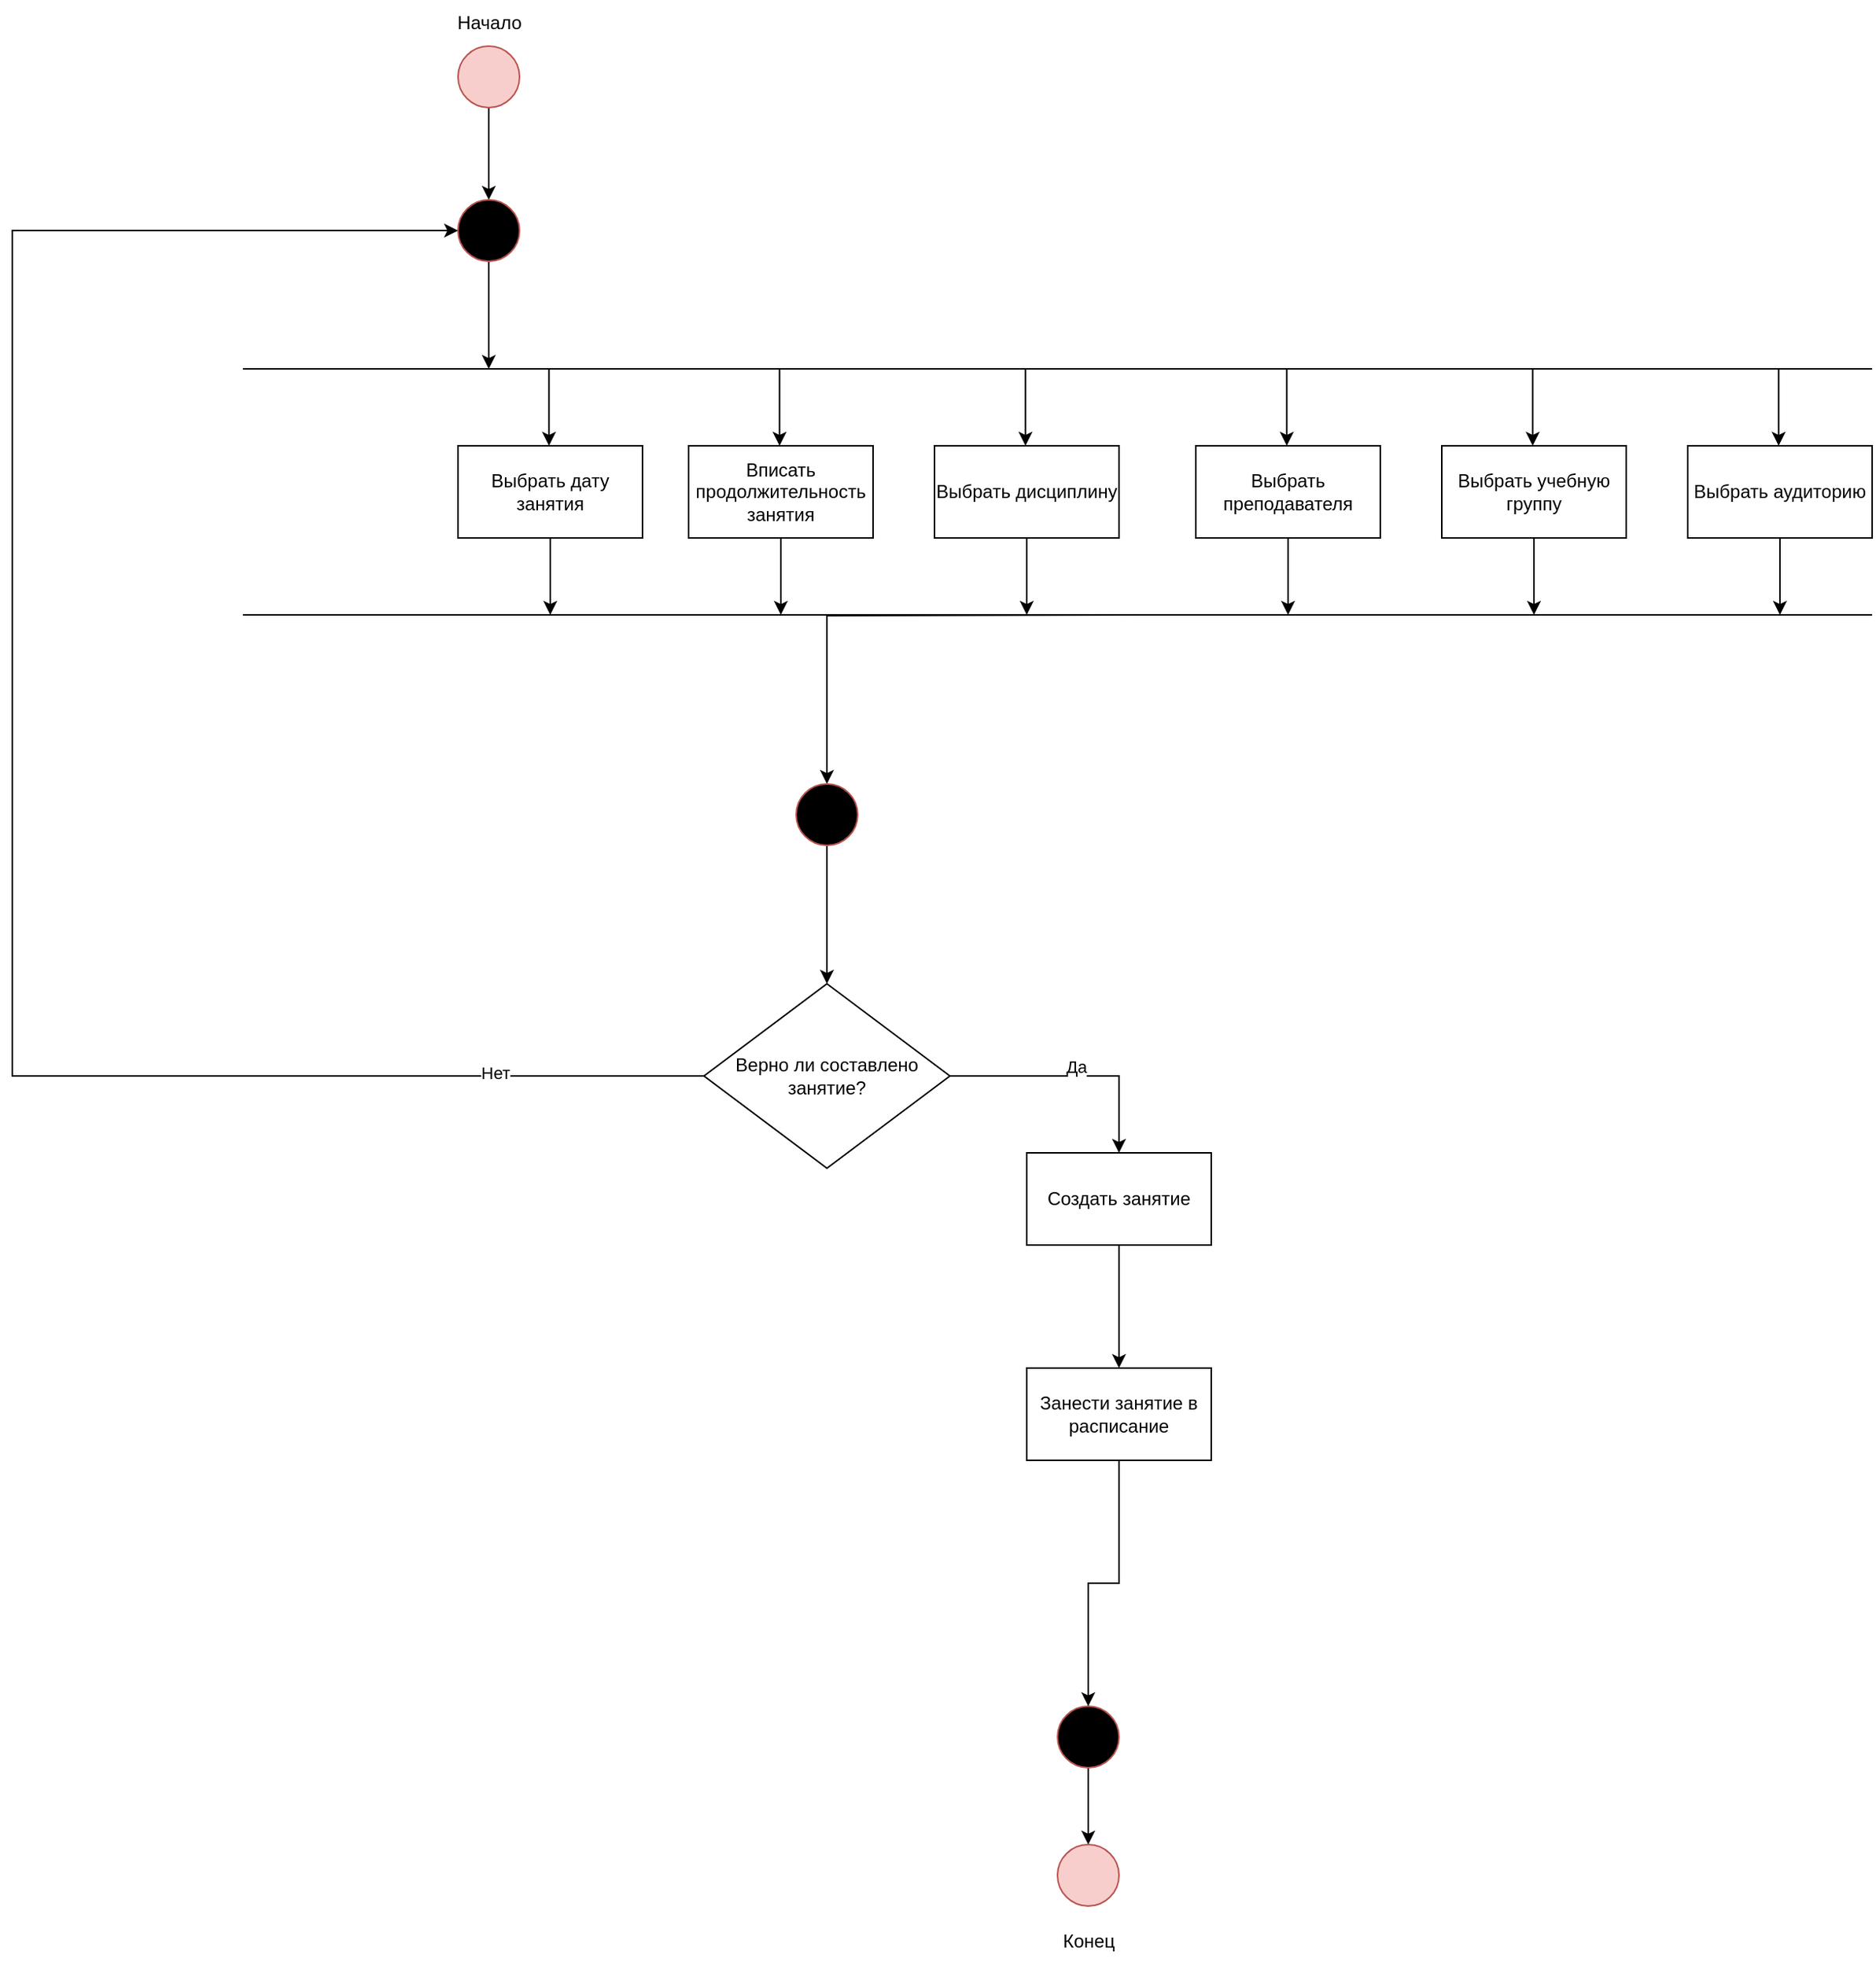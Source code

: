 <mxfile version="22.1.21" type="github" pages="4">
  <diagram name="Page-1" id="APp0cG6JQYRo6mk2IMLD">
    <mxGraphModel dx="1065" dy="2510" grid="1" gridSize="10" guides="1" tooltips="1" connect="1" arrows="1" fold="1" page="1" pageScale="1" pageWidth="850" pageHeight="1100" math="0" shadow="0">
      <root>
        <mxCell id="0" />
        <mxCell id="1" parent="0" />
        <mxCell id="e_kRhuvgqJsIiY15jq1Q-4" value="" style="edgeStyle=orthogonalEdgeStyle;rounded=0;orthogonalLoop=1;jettySize=auto;html=1;" parent="1" source="TOwJbUXCqbWIL33Sn3oK-2" target="e_kRhuvgqJsIiY15jq1Q-3" edge="1">
          <mxGeometry relative="1" as="geometry" />
        </mxCell>
        <mxCell id="TOwJbUXCqbWIL33Sn3oK-2" value="" style="ellipse;whiteSpace=wrap;html=1;aspect=fixed;fillColor=#f8cecc;strokeColor=#b85450;" parent="1" vertex="1">
          <mxGeometry x="1300" y="20" width="40" height="40" as="geometry" />
        </mxCell>
        <mxCell id="TOwJbUXCqbWIL33Sn3oK-3" value="Начало" style="text;html=1;align=center;verticalAlign=middle;resizable=0;points=[];autosize=1;strokeColor=none;fillColor=none;" parent="1" vertex="1">
          <mxGeometry x="1285" y="-10" width="70" height="30" as="geometry" />
        </mxCell>
        <mxCell id="TOwJbUXCqbWIL33Sn3oK-32" value="" style="edgeStyle=orthogonalEdgeStyle;rounded=0;orthogonalLoop=1;jettySize=auto;html=1;" parent="1" target="TOwJbUXCqbWIL33Sn3oK-31" edge="1" source="e_kRhuvgqJsIiY15jq1Q-63">
          <mxGeometry relative="1" as="geometry">
            <mxPoint x="1710.0" y="1110" as="sourcePoint" />
          </mxGeometry>
        </mxCell>
        <mxCell id="TOwJbUXCqbWIL33Sn3oK-31" value="" style="ellipse;whiteSpace=wrap;html=1;aspect=fixed;fillColor=#f8cecc;strokeColor=#b85450;" parent="1" vertex="1">
          <mxGeometry x="1690" y="1190" width="40" height="40" as="geometry" />
        </mxCell>
        <mxCell id="TOwJbUXCqbWIL33Sn3oK-35" value="Конец" style="text;html=1;align=center;verticalAlign=middle;resizable=0;points=[];autosize=1;strokeColor=none;fillColor=none;" parent="1" vertex="1">
          <mxGeometry x="1680" y="1238" width="60" height="30" as="geometry" />
        </mxCell>
        <mxCell id="e_kRhuvgqJsIiY15jq1Q-7" style="edgeStyle=orthogonalEdgeStyle;rounded=0;orthogonalLoop=1;jettySize=auto;html=1;" parent="1" source="e_kRhuvgqJsIiY15jq1Q-3" edge="1">
          <mxGeometry relative="1" as="geometry">
            <mxPoint x="1320" y="230" as="targetPoint" />
          </mxGeometry>
        </mxCell>
        <mxCell id="e_kRhuvgqJsIiY15jq1Q-3" value="" style="ellipse;whiteSpace=wrap;html=1;fillColor=#000000;strokeColor=#b85450;" parent="1" vertex="1">
          <mxGeometry x="1300" y="120" width="40" height="40" as="geometry" />
        </mxCell>
        <mxCell id="e_kRhuvgqJsIiY15jq1Q-5" value="" style="endArrow=none;html=1;rounded=0;" parent="1" edge="1">
          <mxGeometry width="50" height="50" relative="1" as="geometry">
            <mxPoint x="1160" y="230" as="sourcePoint" />
            <mxPoint x="2220" y="230" as="targetPoint" />
          </mxGeometry>
        </mxCell>
        <mxCell id="e_kRhuvgqJsIiY15jq1Q-14" value="Выбрать дату занятия" style="rounded=0;whiteSpace=wrap;html=1;" parent="1" vertex="1">
          <mxGeometry x="1300" y="280" width="120" height="60" as="geometry" />
        </mxCell>
        <mxCell id="e_kRhuvgqJsIiY15jq1Q-15" value="" style="endArrow=classic;html=1;rounded=0;exitX=0.5;exitY=1;exitDx=0;exitDy=0;" parent="1" source="e_kRhuvgqJsIiY15jq1Q-14" edge="1">
          <mxGeometry width="50" height="50" relative="1" as="geometry">
            <mxPoint x="1520" y="430" as="sourcePoint" />
            <mxPoint x="1360" y="390" as="targetPoint" />
          </mxGeometry>
        </mxCell>
        <mxCell id="e_kRhuvgqJsIiY15jq1Q-16" value="" style="endArrow=classic;html=1;rounded=0;exitX=0.5;exitY=1;exitDx=0;exitDy=0;" parent="1" edge="1">
          <mxGeometry width="50" height="50" relative="1" as="geometry">
            <mxPoint x="1359.17" y="230" as="sourcePoint" />
            <mxPoint x="1359.17" y="280" as="targetPoint" />
          </mxGeometry>
        </mxCell>
        <mxCell id="e_kRhuvgqJsIiY15jq1Q-17" value="Вписать продолжительность занятия" style="rounded=0;whiteSpace=wrap;html=1;" parent="1" vertex="1">
          <mxGeometry x="1450" y="280" width="120" height="60" as="geometry" />
        </mxCell>
        <mxCell id="e_kRhuvgqJsIiY15jq1Q-18" value="" style="endArrow=classic;html=1;rounded=0;exitX=0.5;exitY=1;exitDx=0;exitDy=0;" parent="1" source="e_kRhuvgqJsIiY15jq1Q-17" edge="1">
          <mxGeometry width="50" height="50" relative="1" as="geometry">
            <mxPoint x="1670" y="430" as="sourcePoint" />
            <mxPoint x="1510" y="390" as="targetPoint" />
          </mxGeometry>
        </mxCell>
        <mxCell id="e_kRhuvgqJsIiY15jq1Q-19" value="" style="endArrow=classic;html=1;rounded=0;exitX=0.5;exitY=1;exitDx=0;exitDy=0;" parent="1" edge="1">
          <mxGeometry width="50" height="50" relative="1" as="geometry">
            <mxPoint x="1509.17" y="230" as="sourcePoint" />
            <mxPoint x="1509.17" y="280" as="targetPoint" />
          </mxGeometry>
        </mxCell>
        <mxCell id="e_kRhuvgqJsIiY15jq1Q-20" value="Выбрать дисциплину" style="rounded=0;whiteSpace=wrap;html=1;" parent="1" vertex="1">
          <mxGeometry x="1610" y="280" width="120" height="60" as="geometry" />
        </mxCell>
        <mxCell id="e_kRhuvgqJsIiY15jq1Q-21" value="" style="endArrow=classic;html=1;rounded=0;exitX=0.5;exitY=1;exitDx=0;exitDy=0;" parent="1" source="e_kRhuvgqJsIiY15jq1Q-20" edge="1">
          <mxGeometry width="50" height="50" relative="1" as="geometry">
            <mxPoint x="1830" y="430" as="sourcePoint" />
            <mxPoint x="1670" y="390" as="targetPoint" />
          </mxGeometry>
        </mxCell>
        <mxCell id="e_kRhuvgqJsIiY15jq1Q-22" value="" style="endArrow=classic;html=1;rounded=0;exitX=0.5;exitY=1;exitDx=0;exitDy=0;" parent="1" edge="1">
          <mxGeometry width="50" height="50" relative="1" as="geometry">
            <mxPoint x="1669.17" y="230" as="sourcePoint" />
            <mxPoint x="1669.17" y="280" as="targetPoint" />
          </mxGeometry>
        </mxCell>
        <mxCell id="e_kRhuvgqJsIiY15jq1Q-26" value="Выбрать преподавателя" style="rounded=0;whiteSpace=wrap;html=1;" parent="1" vertex="1">
          <mxGeometry x="1780" y="280" width="120" height="60" as="geometry" />
        </mxCell>
        <mxCell id="e_kRhuvgqJsIiY15jq1Q-27" value="" style="endArrow=classic;html=1;rounded=0;exitX=0.5;exitY=1;exitDx=0;exitDy=0;" parent="1" source="e_kRhuvgqJsIiY15jq1Q-26" edge="1">
          <mxGeometry width="50" height="50" relative="1" as="geometry">
            <mxPoint x="2000" y="430" as="sourcePoint" />
            <mxPoint x="1840" y="390" as="targetPoint" />
          </mxGeometry>
        </mxCell>
        <mxCell id="e_kRhuvgqJsIiY15jq1Q-28" value="" style="endArrow=classic;html=1;rounded=0;exitX=0.5;exitY=1;exitDx=0;exitDy=0;" parent="1" edge="1">
          <mxGeometry width="50" height="50" relative="1" as="geometry">
            <mxPoint x="1839.17" y="230" as="sourcePoint" />
            <mxPoint x="1839.17" y="280" as="targetPoint" />
          </mxGeometry>
        </mxCell>
        <mxCell id="e_kRhuvgqJsIiY15jq1Q-29" value="Выбрать учебную группу" style="rounded=0;whiteSpace=wrap;html=1;" parent="1" vertex="1">
          <mxGeometry x="1940" y="280" width="120" height="60" as="geometry" />
        </mxCell>
        <mxCell id="e_kRhuvgqJsIiY15jq1Q-30" value="" style="endArrow=classic;html=1;rounded=0;exitX=0.5;exitY=1;exitDx=0;exitDy=0;" parent="1" source="e_kRhuvgqJsIiY15jq1Q-29" edge="1">
          <mxGeometry width="50" height="50" relative="1" as="geometry">
            <mxPoint x="2160" y="430" as="sourcePoint" />
            <mxPoint x="2000" y="390" as="targetPoint" />
          </mxGeometry>
        </mxCell>
        <mxCell id="e_kRhuvgqJsIiY15jq1Q-31" value="" style="endArrow=classic;html=1;rounded=0;exitX=0.5;exitY=1;exitDx=0;exitDy=0;" parent="1" edge="1">
          <mxGeometry width="50" height="50" relative="1" as="geometry">
            <mxPoint x="1999.17" y="230" as="sourcePoint" />
            <mxPoint x="1999.17" y="280" as="targetPoint" />
          </mxGeometry>
        </mxCell>
        <mxCell id="e_kRhuvgqJsIiY15jq1Q-32" value="Выбрать аудиторию" style="rounded=0;whiteSpace=wrap;html=1;" parent="1" vertex="1">
          <mxGeometry x="2100" y="280" width="120" height="60" as="geometry" />
        </mxCell>
        <mxCell id="e_kRhuvgqJsIiY15jq1Q-33" value="" style="endArrow=classic;html=1;rounded=0;exitX=0.5;exitY=1;exitDx=0;exitDy=0;" parent="1" source="e_kRhuvgqJsIiY15jq1Q-32" edge="1">
          <mxGeometry width="50" height="50" relative="1" as="geometry">
            <mxPoint x="2320" y="430" as="sourcePoint" />
            <mxPoint x="2160" y="390" as="targetPoint" />
          </mxGeometry>
        </mxCell>
        <mxCell id="e_kRhuvgqJsIiY15jq1Q-34" value="" style="endArrow=classic;html=1;rounded=0;exitX=0.5;exitY=1;exitDx=0;exitDy=0;" parent="1" edge="1">
          <mxGeometry width="50" height="50" relative="1" as="geometry">
            <mxPoint x="2159.17" y="230" as="sourcePoint" />
            <mxPoint x="2159.17" y="280" as="targetPoint" />
          </mxGeometry>
        </mxCell>
        <mxCell id="e_kRhuvgqJsIiY15jq1Q-35" value="" style="endArrow=none;html=1;rounded=0;" parent="1" edge="1">
          <mxGeometry width="50" height="50" relative="1" as="geometry">
            <mxPoint x="1160" y="390" as="sourcePoint" />
            <mxPoint x="2220" y="390" as="targetPoint" />
          </mxGeometry>
        </mxCell>
        <mxCell id="e_kRhuvgqJsIiY15jq1Q-66" value="" style="edgeStyle=orthogonalEdgeStyle;rounded=0;orthogonalLoop=1;jettySize=auto;html=1;entryX=0.5;entryY=0;entryDx=0;entryDy=0;" parent="1" target="4Zw_tDmqsF52df_-QRtj-3" edge="1">
          <mxGeometry relative="1" as="geometry">
            <mxPoint x="1741" y="873" as="targetPoint" />
            <mxPoint x="1750" y="390" as="sourcePoint" />
            <Array as="points" />
          </mxGeometry>
        </mxCell>
        <mxCell id="4Zw_tDmqsF52df_-QRtj-14" value="" style="edgeStyle=orthogonalEdgeStyle;rounded=0;orthogonalLoop=1;jettySize=auto;html=1;" edge="1" parent="1" source="e_kRhuvgqJsIiY15jq1Q-65" target="4Zw_tDmqsF52df_-QRtj-13">
          <mxGeometry relative="1" as="geometry" />
        </mxCell>
        <mxCell id="e_kRhuvgqJsIiY15jq1Q-65" value="Создать занятие" style="rounded=0;whiteSpace=wrap;html=1;" parent="1" vertex="1">
          <mxGeometry x="1670" y="740" width="120" height="60" as="geometry" />
        </mxCell>
        <mxCell id="4Zw_tDmqsF52df_-QRtj-5" style="edgeStyle=orthogonalEdgeStyle;rounded=0;orthogonalLoop=1;jettySize=auto;html=1;entryX=0.5;entryY=0;entryDx=0;entryDy=0;" edge="1" parent="1" source="4Zw_tDmqsF52df_-QRtj-3" target="4Zw_tDmqsF52df_-QRtj-4">
          <mxGeometry relative="1" as="geometry" />
        </mxCell>
        <mxCell id="4Zw_tDmqsF52df_-QRtj-3" value="" style="ellipse;whiteSpace=wrap;html=1;fillColor=#000000;strokeColor=#b85450;" vertex="1" parent="1">
          <mxGeometry x="1520" y="500" width="40" height="40" as="geometry" />
        </mxCell>
        <mxCell id="4Zw_tDmqsF52df_-QRtj-6" style="edgeStyle=orthogonalEdgeStyle;rounded=0;orthogonalLoop=1;jettySize=auto;html=1;entryX=0;entryY=0.5;entryDx=0;entryDy=0;" edge="1" parent="1" source="4Zw_tDmqsF52df_-QRtj-4" target="e_kRhuvgqJsIiY15jq1Q-3">
          <mxGeometry relative="1" as="geometry">
            <Array as="points">
              <mxPoint x="1010" y="690" />
              <mxPoint x="1010" y="140" />
            </Array>
          </mxGeometry>
        </mxCell>
        <mxCell id="4Zw_tDmqsF52df_-QRtj-9" value="Нет" style="edgeLabel;html=1;align=center;verticalAlign=middle;resizable=0;points=[];" vertex="1" connectable="0" parent="4Zw_tDmqsF52df_-QRtj-6">
          <mxGeometry x="-0.789" y="-2" relative="1" as="geometry">
            <mxPoint as="offset" />
          </mxGeometry>
        </mxCell>
        <mxCell id="4Zw_tDmqsF52df_-QRtj-8" style="edgeStyle=orthogonalEdgeStyle;rounded=0;orthogonalLoop=1;jettySize=auto;html=1;entryX=0.5;entryY=0;entryDx=0;entryDy=0;" edge="1" parent="1" source="4Zw_tDmqsF52df_-QRtj-4" target="e_kRhuvgqJsIiY15jq1Q-65">
          <mxGeometry relative="1" as="geometry" />
        </mxCell>
        <mxCell id="4Zw_tDmqsF52df_-QRtj-10" value="Да" style="edgeLabel;html=1;align=center;verticalAlign=middle;resizable=0;points=[];" vertex="1" connectable="0" parent="4Zw_tDmqsF52df_-QRtj-8">
          <mxGeometry x="0.025" y="6" relative="1" as="geometry">
            <mxPoint as="offset" />
          </mxGeometry>
        </mxCell>
        <mxCell id="4Zw_tDmqsF52df_-QRtj-4" value="Верно ли составлено занятие?" style="rhombus;whiteSpace=wrap;html=1;" vertex="1" parent="1">
          <mxGeometry x="1460" y="630" width="160" height="120" as="geometry" />
        </mxCell>
        <mxCell id="4Zw_tDmqsF52df_-QRtj-11" value="" style="edgeStyle=orthogonalEdgeStyle;rounded=0;orthogonalLoop=1;jettySize=auto;html=1;" edge="1" parent="1" target="e_kRhuvgqJsIiY15jq1Q-63">
          <mxGeometry relative="1" as="geometry">
            <mxPoint x="1710.0" y="1110" as="sourcePoint" />
            <mxPoint x="1710" y="1190" as="targetPoint" />
          </mxGeometry>
        </mxCell>
        <mxCell id="e_kRhuvgqJsIiY15jq1Q-63" value="" style="ellipse;whiteSpace=wrap;html=1;fillColor=#000000;strokeColor=#b85450;" parent="1" vertex="1">
          <mxGeometry x="1690" y="1100" width="40" height="40" as="geometry" />
        </mxCell>
        <mxCell id="4Zw_tDmqsF52df_-QRtj-15" style="edgeStyle=orthogonalEdgeStyle;rounded=0;orthogonalLoop=1;jettySize=auto;html=1;entryX=0.5;entryY=0;entryDx=0;entryDy=0;" edge="1" parent="1" source="4Zw_tDmqsF52df_-QRtj-13" target="e_kRhuvgqJsIiY15jq1Q-63">
          <mxGeometry relative="1" as="geometry" />
        </mxCell>
        <mxCell id="4Zw_tDmqsF52df_-QRtj-13" value="Занести занятие в расписание" style="whiteSpace=wrap;html=1;rounded=0;" vertex="1" parent="1">
          <mxGeometry x="1670" y="880" width="120" height="60" as="geometry" />
        </mxCell>
      </root>
    </mxGraphModel>
  </diagram>
  <diagram id="yKNkUhcZlkQgDBh8bfxV" name="Page-2">
    <mxGraphModel dx="682" dy="1128" grid="1" gridSize="10" guides="1" tooltips="1" connect="1" arrows="1" fold="1" page="1" pageScale="1" pageWidth="850" pageHeight="1100" math="0" shadow="0">
      <root>
        <mxCell id="0" />
        <mxCell id="1" parent="0" />
        <mxCell id="UQJcryOrpk6VYw3-i0ed-64" value="" style="edgeStyle=orthogonalEdgeStyle;rounded=0;orthogonalLoop=1;jettySize=auto;html=1;" edge="1" parent="1" source="UQJcryOrpk6VYw3-i0ed-65" target="UQJcryOrpk6VYw3-i0ed-72">
          <mxGeometry relative="1" as="geometry" />
        </mxCell>
        <mxCell id="UQJcryOrpk6VYw3-i0ed-65" value="" style="ellipse;whiteSpace=wrap;html=1;aspect=fixed;fillColor=#f8cecc;strokeColor=#b85450;" vertex="1" parent="1">
          <mxGeometry x="1310" y="30" width="40" height="40" as="geometry" />
        </mxCell>
        <mxCell id="UQJcryOrpk6VYw3-i0ed-66" value="Начало" style="text;html=1;align=center;verticalAlign=middle;resizable=0;points=[];autosize=1;strokeColor=none;fillColor=none;" vertex="1" parent="1">
          <mxGeometry x="1295" width="70" height="30" as="geometry" />
        </mxCell>
        <mxCell id="UQJcryOrpk6VYw3-i0ed-67" value="" style="edgeStyle=orthogonalEdgeStyle;rounded=0;orthogonalLoop=1;jettySize=auto;html=1;" edge="1" parent="1" target="UQJcryOrpk6VYw3-i0ed-68">
          <mxGeometry relative="1" as="geometry">
            <mxPoint x="1320.0" y="880" as="sourcePoint" />
          </mxGeometry>
        </mxCell>
        <mxCell id="UQJcryOrpk6VYw3-i0ed-68" value="" style="ellipse;whiteSpace=wrap;html=1;aspect=fixed;fillColor=#f8cecc;strokeColor=#b85450;" vertex="1" parent="1">
          <mxGeometry x="1300" y="960" width="40" height="40" as="geometry" />
        </mxCell>
        <mxCell id="UQJcryOrpk6VYw3-i0ed-69" value="Конец" style="text;html=1;align=center;verticalAlign=middle;resizable=0;points=[];autosize=1;strokeColor=none;fillColor=none;" vertex="1" parent="1">
          <mxGeometry x="1290" y="1008" width="60" height="30" as="geometry" />
        </mxCell>
        <mxCell id="UQJcryOrpk6VYw3-i0ed-70" style="edgeStyle=orthogonalEdgeStyle;rounded=0;orthogonalLoop=1;jettySize=auto;html=1;" edge="1" parent="1" source="UQJcryOrpk6VYw3-i0ed-72">
          <mxGeometry relative="1" as="geometry">
            <mxPoint x="1330" y="240" as="targetPoint" />
          </mxGeometry>
        </mxCell>
        <mxCell id="UQJcryOrpk6VYw3-i0ed-72" value="" style="ellipse;whiteSpace=wrap;html=1;fillColor=#000000;strokeColor=#b85450;" vertex="1" parent="1">
          <mxGeometry x="1310" y="130" width="40" height="40" as="geometry" />
        </mxCell>
        <mxCell id="UQJcryOrpk6VYw3-i0ed-73" value="" style="endArrow=none;html=1;rounded=0;" edge="1" parent="1">
          <mxGeometry width="50" height="50" relative="1" as="geometry">
            <mxPoint x="1170" y="240" as="sourcePoint" />
            <mxPoint x="1510" y="240" as="targetPoint" />
          </mxGeometry>
        </mxCell>
        <mxCell id="UQJcryOrpk6VYw3-i0ed-74" value="Написать домашнее задание" style="rounded=0;whiteSpace=wrap;html=1;" vertex="1" parent="1">
          <mxGeometry x="1160" y="290" width="120" height="60" as="geometry" />
        </mxCell>
        <mxCell id="UQJcryOrpk6VYw3-i0ed-75" value="" style="endArrow=classic;html=1;rounded=0;exitX=0.5;exitY=1;exitDx=0;exitDy=0;" edge="1" parent="1" source="UQJcryOrpk6VYw3-i0ed-74">
          <mxGeometry width="50" height="50" relative="1" as="geometry">
            <mxPoint x="1380" y="440" as="sourcePoint" />
            <mxPoint x="1220" y="400" as="targetPoint" />
          </mxGeometry>
        </mxCell>
        <mxCell id="UQJcryOrpk6VYw3-i0ed-76" value="" style="endArrow=classic;html=1;rounded=0;exitX=0.5;exitY=1;exitDx=0;exitDy=0;" edge="1" parent="1">
          <mxGeometry width="50" height="50" relative="1" as="geometry">
            <mxPoint x="1219.17" y="240" as="sourcePoint" />
            <mxPoint x="1219.17" y="290" as="targetPoint" />
          </mxGeometry>
        </mxCell>
        <mxCell id="UQJcryOrpk6VYw3-i0ed-77" value="Выбрать занятие" style="rounded=0;whiteSpace=wrap;html=1;" vertex="1" parent="1">
          <mxGeometry x="1310" y="290" width="120" height="60" as="geometry" />
        </mxCell>
        <mxCell id="UQJcryOrpk6VYw3-i0ed-78" value="" style="endArrow=classic;html=1;rounded=0;exitX=0.5;exitY=1;exitDx=0;exitDy=0;" edge="1" parent="1" source="UQJcryOrpk6VYw3-i0ed-77">
          <mxGeometry width="50" height="50" relative="1" as="geometry">
            <mxPoint x="1530" y="440" as="sourcePoint" />
            <mxPoint x="1370" y="400" as="targetPoint" />
          </mxGeometry>
        </mxCell>
        <mxCell id="UQJcryOrpk6VYw3-i0ed-79" value="" style="endArrow=classic;html=1;rounded=0;exitX=0.5;exitY=1;exitDx=0;exitDy=0;" edge="1" parent="1">
          <mxGeometry width="50" height="50" relative="1" as="geometry">
            <mxPoint x="1369.17" y="240" as="sourcePoint" />
            <mxPoint x="1369.17" y="290" as="targetPoint" />
          </mxGeometry>
        </mxCell>
        <mxCell id="UQJcryOrpk6VYw3-i0ed-95" value="" style="endArrow=none;html=1;rounded=0;" edge="1" parent="1">
          <mxGeometry width="50" height="50" relative="1" as="geometry">
            <mxPoint x="1170" y="400" as="sourcePoint" />
            <mxPoint x="1520" y="400" as="targetPoint" />
          </mxGeometry>
        </mxCell>
        <mxCell id="UQJcryOrpk6VYw3-i0ed-122" style="edgeStyle=orthogonalEdgeStyle;rounded=0;orthogonalLoop=1;jettySize=auto;html=1;entryX=1;entryY=0.5;entryDx=0;entryDy=0;" edge="1" parent="1" source="UQJcryOrpk6VYw3-i0ed-123" target="UQJcryOrpk6VYw3-i0ed-72">
          <mxGeometry relative="1" as="geometry">
            <mxPoint x="2244" y="560" as="targetPoint" />
            <Array as="points">
              <mxPoint x="1320" y="900" />
              <mxPoint x="1540" y="900" />
              <mxPoint x="1540" y="150" />
            </Array>
          </mxGeometry>
        </mxCell>
        <mxCell id="UQJcryOrpk6VYw3-i0ed-123" value="" style="ellipse;whiteSpace=wrap;html=1;fillColor=#000000;strokeColor=#b85450;" vertex="1" parent="1">
          <mxGeometry x="1300" y="840" width="40" height="40" as="geometry" />
        </mxCell>
        <mxCell id="UQJcryOrpk6VYw3-i0ed-124" value="" style="edgeStyle=orthogonalEdgeStyle;rounded=0;orthogonalLoop=1;jettySize=auto;html=1;" edge="1" parent="1" target="UQJcryOrpk6VYw3-i0ed-125">
          <mxGeometry relative="1" as="geometry">
            <mxPoint x="1751" y="883" as="targetPoint" />
            <mxPoint x="1300" y="400" as="sourcePoint" />
            <Array as="points">
              <mxPoint x="1320" y="401" />
              <mxPoint x="1320" y="600" />
            </Array>
          </mxGeometry>
        </mxCell>
        <mxCell id="UQJcryOrpk6VYw3-i0ed-128" style="edgeStyle=orthogonalEdgeStyle;rounded=0;orthogonalLoop=1;jettySize=auto;html=1;entryX=0.5;entryY=0;entryDx=0;entryDy=0;" edge="1" parent="1" source="UQJcryOrpk6VYw3-i0ed-125" target="UQJcryOrpk6VYw3-i0ed-123">
          <mxGeometry relative="1" as="geometry" />
        </mxCell>
        <mxCell id="UQJcryOrpk6VYw3-i0ed-125" value="Задать домашнее задание" style="rounded=0;whiteSpace=wrap;html=1;" vertex="1" parent="1">
          <mxGeometry x="1260" y="580" width="120" height="60" as="geometry" />
        </mxCell>
      </root>
    </mxGraphModel>
  </diagram>
  <diagram id="qRaeXnxmbMfoDpTjtHui" name="Page-3">
    <mxGraphModel dx="244" dy="806" grid="1" gridSize="10" guides="1" tooltips="1" connect="1" arrows="1" fold="1" page="1" pageScale="1" pageWidth="850" pageHeight="1100" math="0" shadow="0">
      <root>
        <mxCell id="0" />
        <mxCell id="1" parent="0" />
        <mxCell id="U26uHB38u6HAKGOH1rqP-2" style="edgeStyle=orthogonalEdgeStyle;rounded=0;orthogonalLoop=1;jettySize=auto;html=1;entryX=0.5;entryY=0;entryDx=0;entryDy=0;" edge="1" parent="1" source="DlBr2IMfEyJNyztBJlMq-2" target="U26uHB38u6HAKGOH1rqP-1">
          <mxGeometry relative="1" as="geometry" />
        </mxCell>
        <mxCell id="DlBr2IMfEyJNyztBJlMq-2" value="" style="ellipse;whiteSpace=wrap;html=1;aspect=fixed;fillColor=#f8cecc;strokeColor=#b85450;" parent="1" vertex="1">
          <mxGeometry x="1420" y="470" width="80" height="80" as="geometry" />
        </mxCell>
        <mxCell id="DlBr2IMfEyJNyztBJlMq-3" value="Начало" style="text;html=1;align=center;verticalAlign=middle;resizable=0;points=[];autosize=1;strokeColor=none;fillColor=none;" parent="1" vertex="1">
          <mxGeometry x="1425" y="440" width="70" height="30" as="geometry" />
        </mxCell>
        <mxCell id="DlBr2IMfEyJNyztBJlMq-12" value="" style="edgeStyle=orthogonalEdgeStyle;rounded=0;orthogonalLoop=1;jettySize=auto;html=1;exitX=0.5;exitY=1;exitDx=0;exitDy=0;" parent="1" source="U26uHB38u6HAKGOH1rqP-1" target="DlBr2IMfEyJNyztBJlMq-18" edge="1">
          <mxGeometry relative="1" as="geometry">
            <mxPoint x="1500" y="670" as="sourcePoint" />
          </mxGeometry>
        </mxCell>
        <mxCell id="DlBr2IMfEyJNyztBJlMq-16" value="" style="edgeStyle=orthogonalEdgeStyle;rounded=0;orthogonalLoop=1;jettySize=auto;html=1;" parent="1" source="DlBr2IMfEyJNyztBJlMq-18" target="DlBr2IMfEyJNyztBJlMq-22" edge="1">
          <mxGeometry relative="1" as="geometry" />
        </mxCell>
        <mxCell id="U26uHB38u6HAKGOH1rqP-4" style="edgeStyle=orthogonalEdgeStyle;rounded=0;orthogonalLoop=1;jettySize=auto;html=1;endArrow=none;endFill=0;" edge="1" parent="1" source="DlBr2IMfEyJNyztBJlMq-18">
          <mxGeometry relative="1" as="geometry">
            <mxPoint x="1210" y="750.0" as="targetPoint" />
          </mxGeometry>
        </mxCell>
        <mxCell id="DlBr2IMfEyJNyztBJlMq-18" value="Просмотр занятий" style="whiteSpace=wrap;html=1;" parent="1" vertex="1">
          <mxGeometry x="1440" y="720" width="120" height="60" as="geometry" />
        </mxCell>
        <mxCell id="DlBr2IMfEyJNyztBJlMq-31" value="" style="edgeStyle=orthogonalEdgeStyle;rounded=0;orthogonalLoop=1;jettySize=auto;html=1;" parent="1" source="DlBr2IMfEyJNyztBJlMq-22" target="DlBr2IMfEyJNyztBJlMq-30" edge="1">
          <mxGeometry relative="1" as="geometry" />
        </mxCell>
        <mxCell id="DlBr2IMfEyJNyztBJlMq-36" style="edgeStyle=orthogonalEdgeStyle;rounded=0;orthogonalLoop=1;jettySize=auto;html=1;entryX=0;entryY=0.5;entryDx=0;entryDy=0;" parent="1" source="DlBr2IMfEyJNyztBJlMq-22" edge="1">
          <mxGeometry relative="1" as="geometry">
            <Array as="points">
              <mxPoint x="1210" y="860" />
              <mxPoint x="1210" y="640" />
            </Array>
            <mxPoint x="1440" y="640" as="targetPoint" />
          </mxGeometry>
        </mxCell>
        <mxCell id="DlBr2IMfEyJNyztBJlMq-22" value="Выбор занятия" style="whiteSpace=wrap;html=1;" parent="1" vertex="1">
          <mxGeometry x="1440" y="830" width="120" height="60" as="geometry" />
        </mxCell>
        <mxCell id="DlBr2IMfEyJNyztBJlMq-25" style="edgeStyle=orthogonalEdgeStyle;rounded=0;orthogonalLoop=1;jettySize=auto;html=1;entryX=0;entryY=0.5;entryDx=0;entryDy=0;" parent="1" source="DlBr2IMfEyJNyztBJlMq-27" edge="1">
          <mxGeometry relative="1" as="geometry">
            <Array as="points">
              <mxPoint x="1210" y="1120" />
              <mxPoint x="1210" y="640" />
            </Array>
            <mxPoint x="1440" y="640" as="targetPoint" />
          </mxGeometry>
        </mxCell>
        <mxCell id="DlBr2IMfEyJNyztBJlMq-26" value="" style="edgeStyle=orthogonalEdgeStyle;rounded=0;orthogonalLoop=1;jettySize=auto;html=1;" parent="1" source="DlBr2IMfEyJNyztBJlMq-27" target="DlBr2IMfEyJNyztBJlMq-28" edge="1">
          <mxGeometry relative="1" as="geometry" />
        </mxCell>
        <mxCell id="DlBr2IMfEyJNyztBJlMq-27" value="" style="ellipse;whiteSpace=wrap;html=1;aspect=fixed;fillColor=#000000;" parent="1" vertex="1">
          <mxGeometry x="1480" y="1090" width="40" height="40" as="geometry" />
        </mxCell>
        <mxCell id="DlBr2IMfEyJNyztBJlMq-28" value="" style="ellipse;whiteSpace=wrap;html=1;aspect=fixed;fillColor=#f8cecc;strokeColor=#b85450;" parent="1" vertex="1">
          <mxGeometry x="1480" y="1200" width="40" height="40" as="geometry" />
        </mxCell>
        <mxCell id="DlBr2IMfEyJNyztBJlMq-29" value="Конец" style="text;html=1;align=center;verticalAlign=middle;resizable=0;points=[];autosize=1;strokeColor=none;fillColor=none;" parent="1" vertex="1">
          <mxGeometry x="1470" y="1248" width="60" height="30" as="geometry" />
        </mxCell>
        <mxCell id="DlBr2IMfEyJNyztBJlMq-32" style="edgeStyle=orthogonalEdgeStyle;rounded=0;orthogonalLoop=1;jettySize=auto;html=1;entryX=0.5;entryY=0;entryDx=0;entryDy=0;" parent="1" source="DlBr2IMfEyJNyztBJlMq-30" target="DlBr2IMfEyJNyztBJlMq-27" edge="1">
          <mxGeometry relative="1" as="geometry" />
        </mxCell>
        <mxCell id="DlBr2IMfEyJNyztBJlMq-37" style="edgeStyle=orthogonalEdgeStyle;rounded=0;orthogonalLoop=1;jettySize=auto;html=1;entryX=0;entryY=0.5;entryDx=0;entryDy=0;" parent="1" source="DlBr2IMfEyJNyztBJlMq-30" edge="1">
          <mxGeometry relative="1" as="geometry">
            <Array as="points">
              <mxPoint x="1210" y="980" />
              <mxPoint x="1210" y="640" />
            </Array>
            <mxPoint x="1440" y="640" as="targetPoint" />
          </mxGeometry>
        </mxCell>
        <mxCell id="DlBr2IMfEyJNyztBJlMq-30" value="Просмотр домашнего занятия" style="whiteSpace=wrap;html=1;" parent="1" vertex="1">
          <mxGeometry x="1440" y="950" width="120" height="60" as="geometry" />
        </mxCell>
        <mxCell id="U26uHB38u6HAKGOH1rqP-1" value="" style="ellipse;whiteSpace=wrap;html=1;aspect=fixed;fillColor=#000000;" vertex="1" parent="1">
          <mxGeometry x="1440" y="620" width="40" height="40" as="geometry" />
        </mxCell>
      </root>
    </mxGraphModel>
  </diagram>
  <diagram id="fuhCUyC-_o1btRk18_xh" name="Page-4">
    <mxGraphModel dx="682" dy="2228" grid="1" gridSize="10" guides="1" tooltips="1" connect="1" arrows="1" fold="1" page="1" pageScale="1" pageWidth="850" pageHeight="1100" math="0" shadow="0">
      <root>
        <mxCell id="0" />
        <mxCell id="1" parent="0" />
        <mxCell id="2UAKse7BB7_ZQ1oEJx5_-1" value="" style="edgeStyle=orthogonalEdgeStyle;rounded=0;orthogonalLoop=1;jettySize=auto;html=1;" edge="1" parent="1" source="2UAKse7BB7_ZQ1oEJx5_-2" target="2UAKse7BB7_ZQ1oEJx5_-8">
          <mxGeometry relative="1" as="geometry" />
        </mxCell>
        <mxCell id="2UAKse7BB7_ZQ1oEJx5_-2" value="" style="ellipse;whiteSpace=wrap;html=1;aspect=fixed;fillColor=#f8cecc;strokeColor=#b85450;" vertex="1" parent="1">
          <mxGeometry x="1300" y="20" width="40" height="40" as="geometry" />
        </mxCell>
        <mxCell id="2UAKse7BB7_ZQ1oEJx5_-3" value="Начало" style="text;html=1;align=center;verticalAlign=middle;resizable=0;points=[];autosize=1;strokeColor=none;fillColor=none;" vertex="1" parent="1">
          <mxGeometry x="1285" y="-10" width="70" height="30" as="geometry" />
        </mxCell>
        <mxCell id="2UAKse7BB7_ZQ1oEJx5_-4" value="" style="edgeStyle=orthogonalEdgeStyle;rounded=0;orthogonalLoop=1;jettySize=auto;html=1;" edge="1" parent="1" source="2UAKse7BB7_ZQ1oEJx5_-40" target="2UAKse7BB7_ZQ1oEJx5_-5">
          <mxGeometry relative="1" as="geometry">
            <mxPoint x="1710.0" y="1110" as="sourcePoint" />
          </mxGeometry>
        </mxCell>
        <mxCell id="2UAKse7BB7_ZQ1oEJx5_-5" value="" style="ellipse;whiteSpace=wrap;html=1;aspect=fixed;fillColor=#f8cecc;strokeColor=#b85450;" vertex="1" parent="1">
          <mxGeometry x="1690" y="1190" width="40" height="40" as="geometry" />
        </mxCell>
        <mxCell id="2UAKse7BB7_ZQ1oEJx5_-6" value="Конец" style="text;html=1;align=center;verticalAlign=middle;resizable=0;points=[];autosize=1;strokeColor=none;fillColor=none;" vertex="1" parent="1">
          <mxGeometry x="1680" y="1238" width="60" height="30" as="geometry" />
        </mxCell>
        <mxCell id="2UAKse7BB7_ZQ1oEJx5_-7" style="edgeStyle=orthogonalEdgeStyle;rounded=0;orthogonalLoop=1;jettySize=auto;html=1;" edge="1" parent="1" source="2UAKse7BB7_ZQ1oEJx5_-8">
          <mxGeometry relative="1" as="geometry">
            <mxPoint x="1320" y="230" as="targetPoint" />
          </mxGeometry>
        </mxCell>
        <mxCell id="2UAKse7BB7_ZQ1oEJx5_-8" value="" style="ellipse;whiteSpace=wrap;html=1;fillColor=#000000;strokeColor=#b85450;" vertex="1" parent="1">
          <mxGeometry x="1300" y="120" width="40" height="40" as="geometry" />
        </mxCell>
        <mxCell id="2UAKse7BB7_ZQ1oEJx5_-9" value="" style="endArrow=none;html=1;rounded=0;" edge="1" parent="1">
          <mxGeometry width="50" height="50" relative="1" as="geometry">
            <mxPoint x="1160" y="230" as="sourcePoint" />
            <mxPoint x="2220" y="230" as="targetPoint" />
          </mxGeometry>
        </mxCell>
        <mxCell id="2UAKse7BB7_ZQ1oEJx5_-10" value="Изменить дату занятия" style="rounded=0;whiteSpace=wrap;html=1;" vertex="1" parent="1">
          <mxGeometry x="1300" y="280" width="120" height="60" as="geometry" />
        </mxCell>
        <mxCell id="2UAKse7BB7_ZQ1oEJx5_-11" value="" style="endArrow=classic;html=1;rounded=0;exitX=0.5;exitY=1;exitDx=0;exitDy=0;" edge="1" parent="1" source="2UAKse7BB7_ZQ1oEJx5_-10">
          <mxGeometry width="50" height="50" relative="1" as="geometry">
            <mxPoint x="1520" y="430" as="sourcePoint" />
            <mxPoint x="1360" y="390" as="targetPoint" />
          </mxGeometry>
        </mxCell>
        <mxCell id="2UAKse7BB7_ZQ1oEJx5_-12" value="" style="endArrow=classic;html=1;rounded=0;exitX=0.5;exitY=1;exitDx=0;exitDy=0;" edge="1" parent="1">
          <mxGeometry width="50" height="50" relative="1" as="geometry">
            <mxPoint x="1359.17" y="230" as="sourcePoint" />
            <mxPoint x="1359.17" y="280" as="targetPoint" />
          </mxGeometry>
        </mxCell>
        <mxCell id="2UAKse7BB7_ZQ1oEJx5_-13" value="Вписать продолжительность занятия" style="rounded=0;whiteSpace=wrap;html=1;" vertex="1" parent="1">
          <mxGeometry x="1450" y="280" width="120" height="60" as="geometry" />
        </mxCell>
        <mxCell id="2UAKse7BB7_ZQ1oEJx5_-14" value="" style="endArrow=classic;html=1;rounded=0;exitX=0.5;exitY=1;exitDx=0;exitDy=0;" edge="1" parent="1" source="2UAKse7BB7_ZQ1oEJx5_-13">
          <mxGeometry width="50" height="50" relative="1" as="geometry">
            <mxPoint x="1670" y="430" as="sourcePoint" />
            <mxPoint x="1510" y="390" as="targetPoint" />
          </mxGeometry>
        </mxCell>
        <mxCell id="2UAKse7BB7_ZQ1oEJx5_-15" value="" style="endArrow=classic;html=1;rounded=0;exitX=0.5;exitY=1;exitDx=0;exitDy=0;" edge="1" parent="1">
          <mxGeometry width="50" height="50" relative="1" as="geometry">
            <mxPoint x="1509.17" y="230" as="sourcePoint" />
            <mxPoint x="1509.17" y="280" as="targetPoint" />
          </mxGeometry>
        </mxCell>
        <mxCell id="2UAKse7BB7_ZQ1oEJx5_-16" value="Выбрать дисциплину" style="rounded=0;whiteSpace=wrap;html=1;" vertex="1" parent="1">
          <mxGeometry x="1610" y="280" width="120" height="60" as="geometry" />
        </mxCell>
        <mxCell id="2UAKse7BB7_ZQ1oEJx5_-17" value="" style="endArrow=classic;html=1;rounded=0;exitX=0.5;exitY=1;exitDx=0;exitDy=0;" edge="1" parent="1" source="2UAKse7BB7_ZQ1oEJx5_-16">
          <mxGeometry width="50" height="50" relative="1" as="geometry">
            <mxPoint x="1830" y="430" as="sourcePoint" />
            <mxPoint x="1670" y="390" as="targetPoint" />
          </mxGeometry>
        </mxCell>
        <mxCell id="2UAKse7BB7_ZQ1oEJx5_-18" value="" style="endArrow=classic;html=1;rounded=0;exitX=0.5;exitY=1;exitDx=0;exitDy=0;" edge="1" parent="1">
          <mxGeometry width="50" height="50" relative="1" as="geometry">
            <mxPoint x="1669.17" y="230" as="sourcePoint" />
            <mxPoint x="1669.17" y="280" as="targetPoint" />
          </mxGeometry>
        </mxCell>
        <mxCell id="2UAKse7BB7_ZQ1oEJx5_-19" value="Выбрать преподавателя" style="rounded=0;whiteSpace=wrap;html=1;" vertex="1" parent="1">
          <mxGeometry x="1780" y="280" width="120" height="60" as="geometry" />
        </mxCell>
        <mxCell id="2UAKse7BB7_ZQ1oEJx5_-20" value="" style="endArrow=classic;html=1;rounded=0;exitX=0.5;exitY=1;exitDx=0;exitDy=0;" edge="1" parent="1" source="2UAKse7BB7_ZQ1oEJx5_-19">
          <mxGeometry width="50" height="50" relative="1" as="geometry">
            <mxPoint x="2000" y="430" as="sourcePoint" />
            <mxPoint x="1840" y="390" as="targetPoint" />
          </mxGeometry>
        </mxCell>
        <mxCell id="2UAKse7BB7_ZQ1oEJx5_-21" value="" style="endArrow=classic;html=1;rounded=0;exitX=0.5;exitY=1;exitDx=0;exitDy=0;" edge="1" parent="1">
          <mxGeometry width="50" height="50" relative="1" as="geometry">
            <mxPoint x="1839.17" y="230" as="sourcePoint" />
            <mxPoint x="1839.17" y="280" as="targetPoint" />
          </mxGeometry>
        </mxCell>
        <mxCell id="2UAKse7BB7_ZQ1oEJx5_-22" value="Выбрать учебную группу" style="rounded=0;whiteSpace=wrap;html=1;" vertex="1" parent="1">
          <mxGeometry x="1940" y="280" width="120" height="60" as="geometry" />
        </mxCell>
        <mxCell id="2UAKse7BB7_ZQ1oEJx5_-23" value="" style="endArrow=classic;html=1;rounded=0;exitX=0.5;exitY=1;exitDx=0;exitDy=0;" edge="1" parent="1" source="2UAKse7BB7_ZQ1oEJx5_-22">
          <mxGeometry width="50" height="50" relative="1" as="geometry">
            <mxPoint x="2160" y="430" as="sourcePoint" />
            <mxPoint x="2000" y="390" as="targetPoint" />
          </mxGeometry>
        </mxCell>
        <mxCell id="2UAKse7BB7_ZQ1oEJx5_-24" value="" style="endArrow=classic;html=1;rounded=0;exitX=0.5;exitY=1;exitDx=0;exitDy=0;" edge="1" parent="1">
          <mxGeometry width="50" height="50" relative="1" as="geometry">
            <mxPoint x="1999.17" y="230" as="sourcePoint" />
            <mxPoint x="1999.17" y="280" as="targetPoint" />
          </mxGeometry>
        </mxCell>
        <mxCell id="2UAKse7BB7_ZQ1oEJx5_-25" value="Выбрать аудиторию" style="rounded=0;whiteSpace=wrap;html=1;" vertex="1" parent="1">
          <mxGeometry x="2100" y="280" width="120" height="60" as="geometry" />
        </mxCell>
        <mxCell id="2UAKse7BB7_ZQ1oEJx5_-26" value="" style="endArrow=classic;html=1;rounded=0;exitX=0.5;exitY=1;exitDx=0;exitDy=0;" edge="1" parent="1" source="2UAKse7BB7_ZQ1oEJx5_-25">
          <mxGeometry width="50" height="50" relative="1" as="geometry">
            <mxPoint x="2320" y="430" as="sourcePoint" />
            <mxPoint x="2160" y="390" as="targetPoint" />
          </mxGeometry>
        </mxCell>
        <mxCell id="2UAKse7BB7_ZQ1oEJx5_-27" value="" style="endArrow=classic;html=1;rounded=0;exitX=0.5;exitY=1;exitDx=0;exitDy=0;" edge="1" parent="1">
          <mxGeometry width="50" height="50" relative="1" as="geometry">
            <mxPoint x="2159.17" y="230" as="sourcePoint" />
            <mxPoint x="2159.17" y="280" as="targetPoint" />
          </mxGeometry>
        </mxCell>
        <mxCell id="2UAKse7BB7_ZQ1oEJx5_-28" value="" style="endArrow=none;html=1;rounded=0;" edge="1" parent="1">
          <mxGeometry width="50" height="50" relative="1" as="geometry">
            <mxPoint x="1160" y="390" as="sourcePoint" />
            <mxPoint x="2220" y="390" as="targetPoint" />
          </mxGeometry>
        </mxCell>
        <mxCell id="2UAKse7BB7_ZQ1oEJx5_-29" value="" style="edgeStyle=orthogonalEdgeStyle;rounded=0;orthogonalLoop=1;jettySize=auto;html=1;entryX=0.5;entryY=0;entryDx=0;entryDy=0;" edge="1" parent="1" target="2UAKse7BB7_ZQ1oEJx5_-33">
          <mxGeometry relative="1" as="geometry">
            <mxPoint x="1741" y="873" as="targetPoint" />
            <mxPoint x="1750" y="390" as="sourcePoint" />
            <Array as="points" />
          </mxGeometry>
        </mxCell>
        <mxCell id="bVWXZ1AhDapag2IyJ8cO-2" value="" style="edgeStyle=orthogonalEdgeStyle;rounded=0;orthogonalLoop=1;jettySize=auto;html=1;" edge="1" parent="1" source="2UAKse7BB7_ZQ1oEJx5_-31" target="bVWXZ1AhDapag2IyJ8cO-1">
          <mxGeometry relative="1" as="geometry" />
        </mxCell>
        <mxCell id="2UAKse7BB7_ZQ1oEJx5_-31" value="Изменить занятие" style="rounded=0;whiteSpace=wrap;html=1;" vertex="1" parent="1">
          <mxGeometry x="1670" y="740" width="120" height="60" as="geometry" />
        </mxCell>
        <mxCell id="2UAKse7BB7_ZQ1oEJx5_-32" style="edgeStyle=orthogonalEdgeStyle;rounded=0;orthogonalLoop=1;jettySize=auto;html=1;entryX=0.5;entryY=0;entryDx=0;entryDy=0;" edge="1" parent="1" source="2UAKse7BB7_ZQ1oEJx5_-33" target="2UAKse7BB7_ZQ1oEJx5_-38">
          <mxGeometry relative="1" as="geometry" />
        </mxCell>
        <mxCell id="2UAKse7BB7_ZQ1oEJx5_-33" value="" style="ellipse;whiteSpace=wrap;html=1;fillColor=#000000;strokeColor=#b85450;" vertex="1" parent="1">
          <mxGeometry x="1520" y="500" width="40" height="40" as="geometry" />
        </mxCell>
        <mxCell id="2UAKse7BB7_ZQ1oEJx5_-34" style="edgeStyle=orthogonalEdgeStyle;rounded=0;orthogonalLoop=1;jettySize=auto;html=1;entryX=0;entryY=0.5;entryDx=0;entryDy=0;" edge="1" parent="1" source="2UAKse7BB7_ZQ1oEJx5_-38" target="2UAKse7BB7_ZQ1oEJx5_-8">
          <mxGeometry relative="1" as="geometry">
            <Array as="points">
              <mxPoint x="1010" y="690" />
              <mxPoint x="1010" y="140" />
            </Array>
          </mxGeometry>
        </mxCell>
        <mxCell id="2UAKse7BB7_ZQ1oEJx5_-35" value="Нет" style="edgeLabel;html=1;align=center;verticalAlign=middle;resizable=0;points=[];" vertex="1" connectable="0" parent="2UAKse7BB7_ZQ1oEJx5_-34">
          <mxGeometry x="-0.789" y="-2" relative="1" as="geometry">
            <mxPoint as="offset" />
          </mxGeometry>
        </mxCell>
        <mxCell id="2UAKse7BB7_ZQ1oEJx5_-36" style="edgeStyle=orthogonalEdgeStyle;rounded=0;orthogonalLoop=1;jettySize=auto;html=1;entryX=0.5;entryY=0;entryDx=0;entryDy=0;" edge="1" parent="1" source="2UAKse7BB7_ZQ1oEJx5_-38" target="2UAKse7BB7_ZQ1oEJx5_-31">
          <mxGeometry relative="1" as="geometry" />
        </mxCell>
        <mxCell id="2UAKse7BB7_ZQ1oEJx5_-37" value="Да" style="edgeLabel;html=1;align=center;verticalAlign=middle;resizable=0;points=[];" vertex="1" connectable="0" parent="2UAKse7BB7_ZQ1oEJx5_-36">
          <mxGeometry x="0.025" y="6" relative="1" as="geometry">
            <mxPoint as="offset" />
          </mxGeometry>
        </mxCell>
        <mxCell id="2UAKse7BB7_ZQ1oEJx5_-38" value="Верно ли составлено занятие?" style="rhombus;whiteSpace=wrap;html=1;" vertex="1" parent="1">
          <mxGeometry x="1460" y="630" width="160" height="120" as="geometry" />
        </mxCell>
        <mxCell id="2UAKse7BB7_ZQ1oEJx5_-39" value="" style="edgeStyle=orthogonalEdgeStyle;rounded=0;orthogonalLoop=1;jettySize=auto;html=1;" edge="1" parent="1" target="2UAKse7BB7_ZQ1oEJx5_-40">
          <mxGeometry relative="1" as="geometry">
            <mxPoint x="1710.0" y="1110" as="sourcePoint" />
            <mxPoint x="1710" y="1190" as="targetPoint" />
          </mxGeometry>
        </mxCell>
        <mxCell id="2UAKse7BB7_ZQ1oEJx5_-40" value="" style="ellipse;whiteSpace=wrap;html=1;fillColor=#000000;strokeColor=#b85450;" vertex="1" parent="1">
          <mxGeometry x="1690" y="1100" width="40" height="40" as="geometry" />
        </mxCell>
        <mxCell id="2UAKse7BB7_ZQ1oEJx5_-41" style="edgeStyle=orthogonalEdgeStyle;rounded=0;orthogonalLoop=1;jettySize=auto;html=1;entryX=0.5;entryY=0;entryDx=0;entryDy=0;" edge="1" parent="1" source="2UAKse7BB7_ZQ1oEJx5_-42" target="2UAKse7BB7_ZQ1oEJx5_-40">
          <mxGeometry relative="1" as="geometry" />
        </mxCell>
        <mxCell id="2UAKse7BB7_ZQ1oEJx5_-42" value="Заменить занятие в расписании" style="whiteSpace=wrap;html=1;rounded=0;" vertex="1" parent="1">
          <mxGeometry x="1640" y="960" width="120" height="60" as="geometry" />
        </mxCell>
        <mxCell id="bVWXZ1AhDapag2IyJ8cO-3" style="edgeStyle=orthogonalEdgeStyle;rounded=0;orthogonalLoop=1;jettySize=auto;html=1;entryX=0.5;entryY=0;entryDx=0;entryDy=0;" edge="1" parent="1" source="bVWXZ1AhDapag2IyJ8cO-1" target="2UAKse7BB7_ZQ1oEJx5_-42">
          <mxGeometry relative="1" as="geometry" />
        </mxCell>
        <mxCell id="bVWXZ1AhDapag2IyJ8cO-1" value="Найти занятие" style="rounded=0;whiteSpace=wrap;html=1;" vertex="1" parent="1">
          <mxGeometry x="1670" y="830" width="120" height="60" as="geometry" />
        </mxCell>
      </root>
    </mxGraphModel>
  </diagram>
</mxfile>
